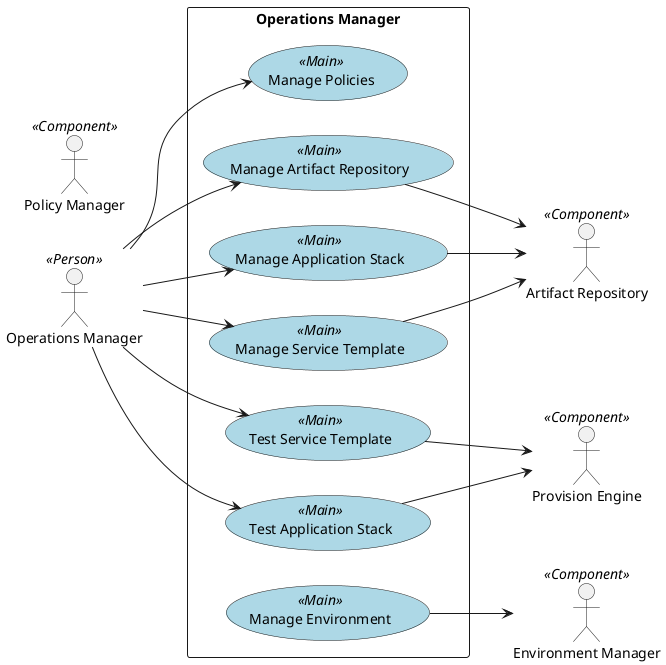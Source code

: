 @startuml

skinparam usecase {
  BackgroudnColor #lightgreen
  BackgroundColor<<Main>> #lightblue
}
left to right direction

actor OM as :Operations Manager: <<Person>>
actor PM as :Policy Manager: <<Component>>
actor EM as :Environment Manager: <<Component>>
actor PE as :Provision Engine: <<Component>>
actor AR as :Artifact Repository: <<Component>>

rectangle "Operations Manager" {
    UseCase MAS <<Main>> as "Manage Application Stack"
    UseCase MST <<Main>> as "Manage Service Template"
    UseCase TST <<Main>> as "Test Service Template"
    UseCase TAS <<Main>> as "Test Application Stack"
    UseCase MAR <<Main>> as "Manage Artifact Repository"
    UseCase MP <<Main>> as "Manage Policies"
    UseCase ME <<Main>> as "Manage Environment"

    OM --> MST
    OM --> MAS
    OM --> TST
    OM --> TAS
    OM --> MAR
    OM --> MP

    MAR --> AR
    TAS --> PE
    MAS --> AR
    TST --> PE
    MST --> AR
    ME --> EM
}

@enduml
